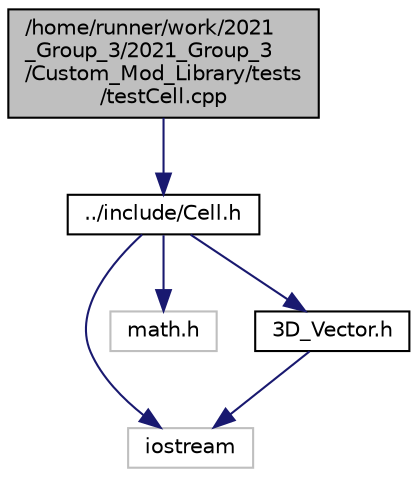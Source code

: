 digraph "/home/runner/work/2021_Group_3/2021_Group_3/Custom_Mod_Library/tests/testCell.cpp"
{
 // LATEX_PDF_SIZE
  bgcolor="transparent";
  edge [fontname="Helvetica",fontsize="10",labelfontname="Helvetica",labelfontsize="10"];
  node [fontname="Helvetica",fontsize="10",shape=record];
  Node1 [label="/home/runner/work/2021\l_Group_3/2021_Group_3\l/Custom_Mod_Library/tests\l/testCell.cpp",height=0.2,width=0.4,color="black", fillcolor="grey75", style="filled", fontcolor="black",tooltip=" "];
  Node1 -> Node2 [color="midnightblue",fontsize="10",style="solid",fontname="Helvetica"];
  Node2 [label="../include/Cell.h",height=0.2,width=0.4,color="black",URL="$_cell_8h.html",tooltip="Cell class used to store Cell shapes that make up a model."];
  Node2 -> Node3 [color="midnightblue",fontsize="10",style="solid",fontname="Helvetica"];
  Node3 [label="iostream",height=0.2,width=0.4,color="grey75",tooltip=" "];
  Node2 -> Node4 [color="midnightblue",fontsize="10",style="solid",fontname="Helvetica"];
  Node4 [label="math.h",height=0.2,width=0.4,color="grey75",tooltip=" "];
  Node2 -> Node5 [color="midnightblue",fontsize="10",style="solid",fontname="Helvetica"];
  Node5 [label="3D_Vector.h",height=0.2,width=0.4,color="black",URL="$3_d___vector_8h.html",tooltip="Class used to store 3D Vector points for the Model class."];
  Node5 -> Node3 [color="midnightblue",fontsize="10",style="solid",fontname="Helvetica"];
}
